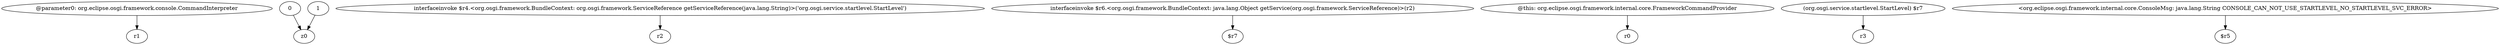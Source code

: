 digraph g {
0[label="@parameter0: org.eclipse.osgi.framework.console.CommandInterpreter"]
1[label="r1"]
0->1[label=""]
2[label="0"]
3[label="z0"]
2->3[label=""]
4[label="1"]
4->3[label=""]
5[label="interfaceinvoke $r4.<org.osgi.framework.BundleContext: org.osgi.framework.ServiceReference getServiceReference(java.lang.String)>('org.osgi.service.startlevel.StartLevel')"]
6[label="r2"]
5->6[label=""]
7[label="interfaceinvoke $r6.<org.osgi.framework.BundleContext: java.lang.Object getService(org.osgi.framework.ServiceReference)>(r2)"]
8[label="$r7"]
7->8[label=""]
9[label="@this: org.eclipse.osgi.framework.internal.core.FrameworkCommandProvider"]
10[label="r0"]
9->10[label=""]
11[label="(org.osgi.service.startlevel.StartLevel) $r7"]
12[label="r3"]
11->12[label=""]
13[label="<org.eclipse.osgi.framework.internal.core.ConsoleMsg: java.lang.String CONSOLE_CAN_NOT_USE_STARTLEVEL_NO_STARTLEVEL_SVC_ERROR>"]
14[label="$r5"]
13->14[label=""]
}